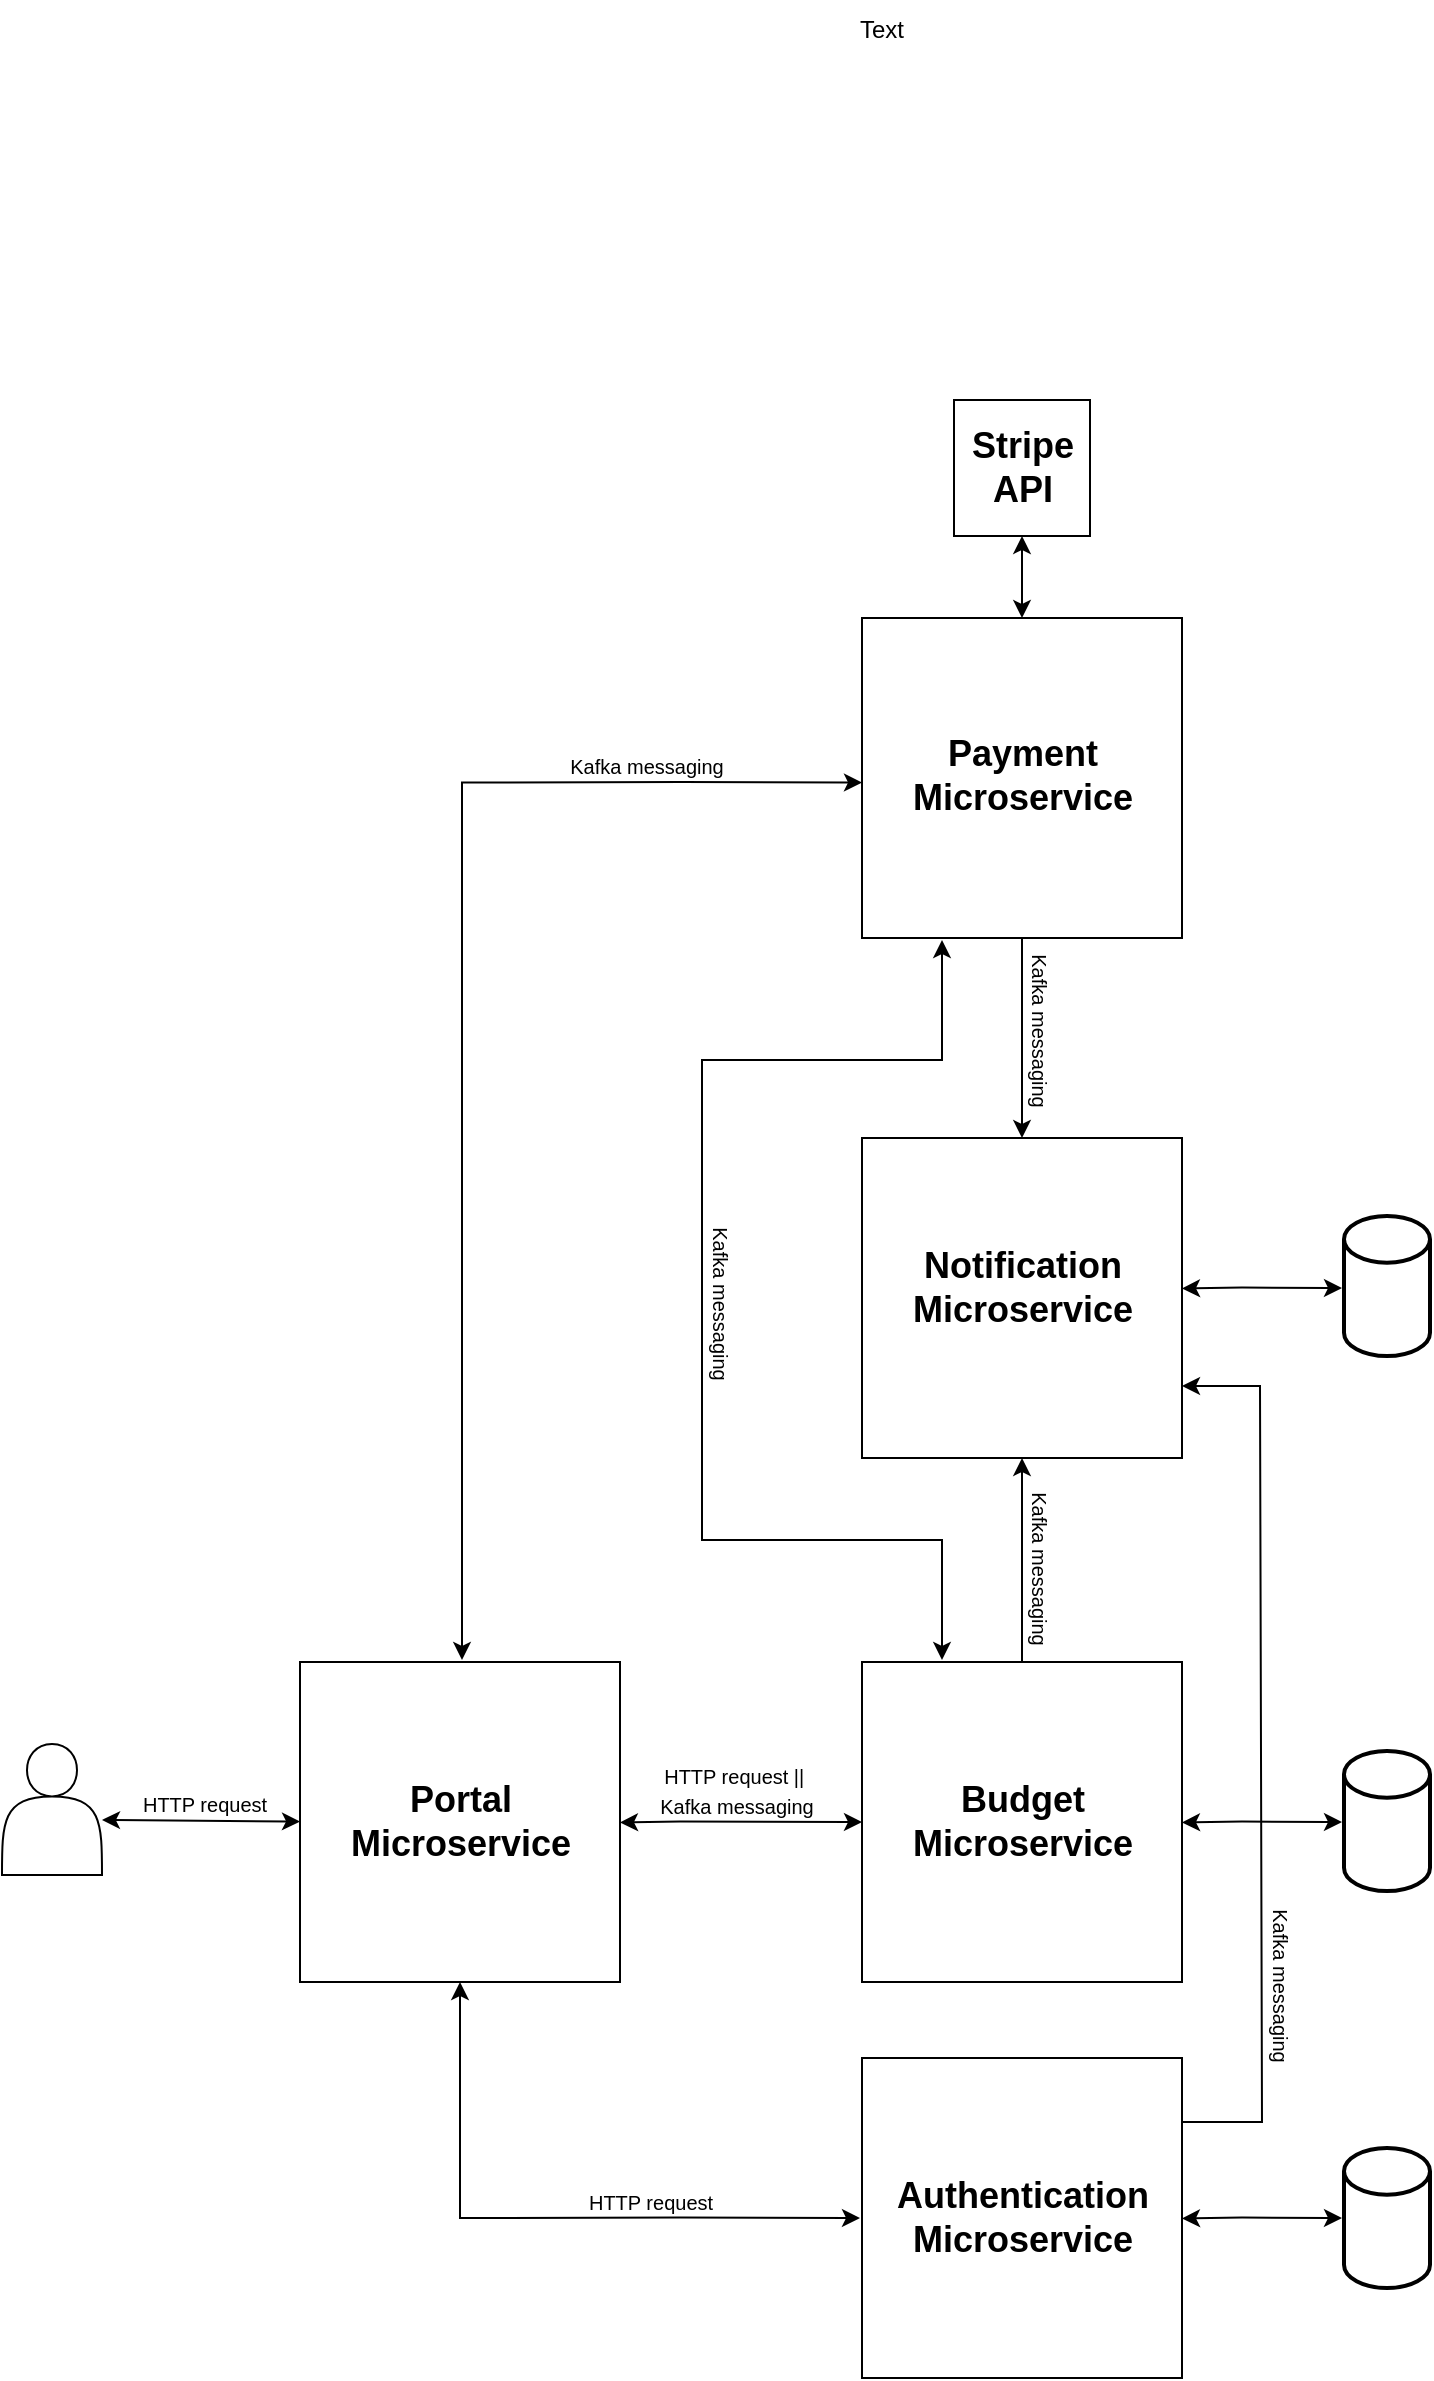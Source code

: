 <mxfile version="24.8.4">
  <diagram name="Page-1" id="SEh9UVj6TTWNKrk-7VKm">
    <mxGraphModel dx="818" dy="670" grid="0" gridSize="10" guides="1" tooltips="1" connect="1" arrows="1" fold="1" page="0" pageScale="1" pageWidth="827" pageHeight="1169" background="none" math="0" shadow="0">
      <root>
        <mxCell id="0" />
        <mxCell id="1" parent="0" />
        <mxCell id="y5lFJaWxc8QFZob6w4_z-1" value="" style="whiteSpace=wrap;html=1;aspect=fixed;" parent="1" vertex="1">
          <mxGeometry x="199" y="501" width="160" height="160" as="geometry" />
        </mxCell>
        <mxCell id="y5lFJaWxc8QFZob6w4_z-2" value="&lt;b&gt;&lt;font style=&quot;font-size: 18px;&quot;&gt;Portal&lt;br&gt;Microservice&lt;/font&gt;&lt;/b&gt;" style="text;html=1;align=center;verticalAlign=middle;whiteSpace=wrap;rounded=0;" parent="1" vertex="1">
          <mxGeometry x="221.5" y="533.5" width="115" height="95" as="geometry" />
        </mxCell>
        <mxCell id="y5lFJaWxc8QFZob6w4_z-3" value="" style="shape=actor;whiteSpace=wrap;html=1;" parent="1" vertex="1">
          <mxGeometry x="50" y="542" width="50" height="65.5" as="geometry" />
        </mxCell>
        <mxCell id="y5lFJaWxc8QFZob6w4_z-5" value="" style="endArrow=classic;startArrow=classic;html=1;rounded=0;entryX=0;entryY=0.5;entryDx=0;entryDy=0;" parent="1" edge="1">
          <mxGeometry width="50" height="50" relative="1" as="geometry">
            <mxPoint x="100" y="580" as="sourcePoint" />
            <mxPoint x="199" y="580.76" as="targetPoint" />
          </mxGeometry>
        </mxCell>
        <mxCell id="y5lFJaWxc8QFZob6w4_z-6" value="" style="whiteSpace=wrap;html=1;aspect=fixed;" parent="1" vertex="1">
          <mxGeometry x="480" y="-21" width="160" height="160" as="geometry" />
        </mxCell>
        <mxCell id="y5lFJaWxc8QFZob6w4_z-7" value="" style="whiteSpace=wrap;html=1;aspect=fixed;" parent="1" vertex="1">
          <mxGeometry x="480" y="501" width="160" height="160" as="geometry" />
        </mxCell>
        <mxCell id="y5lFJaWxc8QFZob6w4_z-8" value="" style="whiteSpace=wrap;html=1;aspect=fixed;" parent="1" vertex="1">
          <mxGeometry x="480" y="699" width="160" height="160" as="geometry" />
        </mxCell>
        <mxCell id="y5lFJaWxc8QFZob6w4_z-9" value="" style="endArrow=classic;startArrow=classic;html=1;rounded=0;entryX=0;entryY=0.5;entryDx=0;entryDy=0;" parent="1" target="y5lFJaWxc8QFZob6w4_z-7" edge="1">
          <mxGeometry width="50" height="50" relative="1" as="geometry">
            <mxPoint x="359" y="581.25" as="sourcePoint" />
            <mxPoint x="419" y="580.75" as="targetPoint" />
            <Array as="points">
              <mxPoint x="389" y="580.75" />
            </Array>
          </mxGeometry>
        </mxCell>
        <mxCell id="y5lFJaWxc8QFZob6w4_z-10" value="" style="endArrow=classic;startArrow=classic;html=1;rounded=0;" parent="1" edge="1">
          <mxGeometry width="50" height="50" relative="1" as="geometry">
            <mxPoint x="280" y="500" as="sourcePoint" />
            <mxPoint x="480" y="61.25" as="targetPoint" />
            <Array as="points">
              <mxPoint x="280" y="61.25" />
              <mxPoint x="390" y="61" />
            </Array>
          </mxGeometry>
        </mxCell>
        <mxCell id="y5lFJaWxc8QFZob6w4_z-11" value="" style="endArrow=classic;startArrow=classic;html=1;rounded=0;exitX=0.5;exitY=1;exitDx=0;exitDy=0;" parent="1" source="y5lFJaWxc8QFZob6w4_z-1" edge="1">
          <mxGeometry width="50" height="50" relative="1" as="geometry">
            <mxPoint x="279" y="619" as="sourcePoint" />
            <mxPoint x="479" y="779" as="targetPoint" />
            <Array as="points">
              <mxPoint x="279" y="779" />
              <mxPoint x="389" y="778.75" />
            </Array>
          </mxGeometry>
        </mxCell>
        <mxCell id="y5lFJaWxc8QFZob6w4_z-12" value="" style="endArrow=classic;startArrow=classic;html=1;rounded=0;entryX=0;entryY=0.5;entryDx=0;entryDy=0;" parent="1" edge="1">
          <mxGeometry width="50" height="50" relative="1" as="geometry">
            <mxPoint x="640" y="779.25" as="sourcePoint" />
            <mxPoint x="720" y="779" as="targetPoint" />
            <Array as="points">
              <mxPoint x="670" y="778.75" />
            </Array>
          </mxGeometry>
        </mxCell>
        <mxCell id="y5lFJaWxc8QFZob6w4_z-13" value="" style="endArrow=classic;startArrow=classic;html=1;rounded=0;entryX=0;entryY=0.5;entryDx=0;entryDy=0;" parent="1" edge="1">
          <mxGeometry width="50" height="50" relative="1" as="geometry">
            <mxPoint x="640" y="581.25" as="sourcePoint" />
            <mxPoint x="720" y="581" as="targetPoint" />
            <Array as="points">
              <mxPoint x="670" y="580.75" />
            </Array>
          </mxGeometry>
        </mxCell>
        <mxCell id="y5lFJaWxc8QFZob6w4_z-17" value="" style="strokeWidth=2;html=1;shape=mxgraph.flowchart.database;whiteSpace=wrap;" parent="1" vertex="1">
          <mxGeometry x="721" y="545.5" width="43" height="70" as="geometry" />
        </mxCell>
        <mxCell id="y5lFJaWxc8QFZob6w4_z-18" value="" style="strokeWidth=2;html=1;shape=mxgraph.flowchart.database;whiteSpace=wrap;" parent="1" vertex="1">
          <mxGeometry x="721" y="744" width="43" height="70" as="geometry" />
        </mxCell>
        <mxCell id="y5lFJaWxc8QFZob6w4_z-19" value="&lt;b&gt;&lt;font style=&quot;font-size: 18px;&quot;&gt;Payment&lt;br&gt;Microservice&lt;/font&gt;&lt;/b&gt;" style="text;html=1;align=center;verticalAlign=middle;whiteSpace=wrap;rounded=0;" parent="1" vertex="1">
          <mxGeometry x="502.5" y="10.5" width="115" height="95" as="geometry" />
        </mxCell>
        <mxCell id="y5lFJaWxc8QFZob6w4_z-20" value="&lt;b&gt;&lt;font style=&quot;font-size: 18px;&quot;&gt;Budget&lt;br&gt;Microservice&lt;/font&gt;&lt;/b&gt;" style="text;html=1;align=center;verticalAlign=middle;whiteSpace=wrap;rounded=0;" parent="1" vertex="1">
          <mxGeometry x="502.5" y="533" width="115" height="95" as="geometry" />
        </mxCell>
        <mxCell id="y5lFJaWxc8QFZob6w4_z-21" value="&lt;b&gt;&lt;font style=&quot;font-size: 18px;&quot;&gt;Authentication&lt;/font&gt;&lt;/b&gt;&lt;div&gt;&lt;b&gt;&lt;font style=&quot;font-size: 18px;&quot;&gt;Microservice&lt;/font&gt;&lt;/b&gt;&lt;/div&gt;" style="text;html=1;align=center;verticalAlign=middle;whiteSpace=wrap;rounded=0;" parent="1" vertex="1">
          <mxGeometry x="502.5" y="731.5" width="115" height="95" as="geometry" />
        </mxCell>
        <mxCell id="y5lFJaWxc8QFZob6w4_z-22" value="Text" style="text;html=1;align=center;verticalAlign=middle;whiteSpace=wrap;rounded=0;" parent="1" vertex="1">
          <mxGeometry x="460" y="-330" width="60" height="30" as="geometry" />
        </mxCell>
        <mxCell id="y5lFJaWxc8QFZob6w4_z-23" value="&lt;font style=&quot;font-size: 10px;&quot;&gt;HTTP request&lt;/font&gt;" style="text;html=1;align=center;verticalAlign=middle;whiteSpace=wrap;rounded=0;" parent="1" vertex="1">
          <mxGeometry x="333.25" y="756" width="82.5" height="30" as="geometry" />
        </mxCell>
        <mxCell id="y5lFJaWxc8QFZob6w4_z-24" value="&lt;font style=&quot;font-size: 10px;&quot;&gt;HTTP request ||&amp;nbsp;&lt;br&gt;Kafka messaging&lt;/font&gt;" style="text;html=1;align=center;verticalAlign=middle;whiteSpace=wrap;rounded=0;" parent="1" vertex="1">
          <mxGeometry x="372" y="549.5" width="91" height="30" as="geometry" />
        </mxCell>
        <mxCell id="y5lFJaWxc8QFZob6w4_z-25" value="&lt;font style=&quot;font-size: 10px;&quot;&gt;Kafka messaging&lt;/font&gt;" style="text;html=1;align=center;verticalAlign=middle;whiteSpace=wrap;rounded=0;" parent="1" vertex="1">
          <mxGeometry x="322" y="38" width="101" height="30" as="geometry" />
        </mxCell>
        <mxCell id="y5lFJaWxc8QFZob6w4_z-27" value="&lt;font style=&quot;font-size: 10px;&quot;&gt;Kafka messaging&lt;/font&gt;" style="text;html=1;align=center;verticalAlign=middle;whiteSpace=wrap;rounded=0;rotation=90;" parent="1" vertex="1">
          <mxGeometry x="524.5" y="428" width="89" height="52" as="geometry" />
        </mxCell>
        <mxCell id="XbRsqDjSk2JQRt8T-cGT-3" value="" style="whiteSpace=wrap;html=1;aspect=fixed;" parent="1" vertex="1">
          <mxGeometry x="480" y="239" width="160" height="160" as="geometry" />
        </mxCell>
        <mxCell id="XbRsqDjSk2JQRt8T-cGT-4" value="" style="endArrow=classic;startArrow=classic;html=1;rounded=0;entryX=0;entryY=0.5;entryDx=0;entryDy=0;" parent="1" edge="1">
          <mxGeometry width="50" height="50" relative="1" as="geometry">
            <mxPoint x="640" y="314.25" as="sourcePoint" />
            <mxPoint x="720" y="314" as="targetPoint" />
            <Array as="points">
              <mxPoint x="670" y="313.75" />
            </Array>
          </mxGeometry>
        </mxCell>
        <mxCell id="XbRsqDjSk2JQRt8T-cGT-5" value="&lt;b&gt;&lt;font style=&quot;font-size: 18px;&quot;&gt;Notification&lt;/font&gt;&lt;/b&gt;&lt;div&gt;&lt;b&gt;&lt;font style=&quot;font-size: 18px;&quot;&gt;Microservice&lt;/font&gt;&lt;/b&gt;&lt;/div&gt;" style="text;html=1;align=center;verticalAlign=middle;whiteSpace=wrap;rounded=0;" parent="1" vertex="1">
          <mxGeometry x="502.5" y="266.5" width="115" height="95" as="geometry" />
        </mxCell>
        <mxCell id="XbRsqDjSk2JQRt8T-cGT-6" value="" style="strokeWidth=2;html=1;shape=mxgraph.flowchart.database;whiteSpace=wrap;" parent="1" vertex="1">
          <mxGeometry x="721" y="278" width="43" height="70" as="geometry" />
        </mxCell>
        <mxCell id="XbRsqDjSk2JQRt8T-cGT-13" value="" style="endArrow=classic;startArrow=none;html=1;rounded=0;exitX=0.5;exitY=0;exitDx=0;exitDy=0;entryX=0.5;entryY=1;entryDx=0;entryDy=0;startFill=0;endFill=1;" parent="1" source="y5lFJaWxc8QFZob6w4_z-7" target="XbRsqDjSk2JQRt8T-cGT-3" edge="1">
          <mxGeometry width="50" height="50" relative="1" as="geometry">
            <mxPoint x="513" y="472" as="sourcePoint" />
            <mxPoint x="563" y="422" as="targetPoint" />
          </mxGeometry>
        </mxCell>
        <mxCell id="XbRsqDjSk2JQRt8T-cGT-14" value="&lt;font style=&quot;font-size: 10px;&quot;&gt;Kafka messaging&lt;/font&gt;" style="text;html=1;align=center;verticalAlign=middle;whiteSpace=wrap;rounded=0;rotation=90;" parent="1" vertex="1">
          <mxGeometry x="524.5" y="159" width="89" height="52" as="geometry" />
        </mxCell>
        <mxCell id="XbRsqDjSk2JQRt8T-cGT-15" value="" style="endArrow=none;startArrow=classic;html=1;rounded=0;entryX=0.5;entryY=1;entryDx=0;entryDy=0;exitX=0.5;exitY=0;exitDx=0;exitDy=0;startFill=1;endFill=0;" parent="1" source="XbRsqDjSk2JQRt8T-cGT-3" target="y5lFJaWxc8QFZob6w4_z-6" edge="1">
          <mxGeometry width="50" height="50" relative="1" as="geometry">
            <mxPoint x="465" y="200" as="sourcePoint" />
            <mxPoint x="515" y="150" as="targetPoint" />
          </mxGeometry>
        </mxCell>
        <mxCell id="XbRsqDjSk2JQRt8T-cGT-16" value="&lt;font style=&quot;font-size: 10px;&quot;&gt;HTTP request&lt;/font&gt;" style="text;html=1;align=center;verticalAlign=middle;whiteSpace=wrap;rounded=0;" parent="1" vertex="1">
          <mxGeometry x="109.5" y="557" width="82.5" height="30" as="geometry" />
        </mxCell>
        <mxCell id="XbRsqDjSk2JQRt8T-cGT-18" value="" style="endArrow=classic;html=1;rounded=0;startArrow=classic;startFill=1;" parent="1" edge="1">
          <mxGeometry width="50" height="50" relative="1" as="geometry">
            <mxPoint x="520" y="140" as="sourcePoint" />
            <mxPoint x="520" y="500" as="targetPoint" />
            <Array as="points">
              <mxPoint x="520" y="200" />
              <mxPoint x="400" y="200" />
              <mxPoint x="400" y="440" />
              <mxPoint x="520" y="440" />
            </Array>
          </mxGeometry>
        </mxCell>
        <mxCell id="XbRsqDjSk2JQRt8T-cGT-19" value="&lt;font style=&quot;font-size: 10px;&quot;&gt;Kafka messaging&lt;/font&gt;" style="text;html=1;align=center;verticalAlign=middle;whiteSpace=wrap;rounded=0;rotation=90;" parent="1" vertex="1">
          <mxGeometry x="365" y="296" width="89" height="52" as="geometry" />
        </mxCell>
        <mxCell id="OUzyZiWd4LkfnDFV4czM-1" value="" style="endArrow=classic;html=1;rounded=0;" parent="1" edge="1">
          <mxGeometry width="50" height="50" relative="1" as="geometry">
            <mxPoint x="640" y="731" as="sourcePoint" />
            <mxPoint x="640" y="363" as="targetPoint" />
            <Array as="points">
              <mxPoint x="680" y="731" />
              <mxPoint x="679" y="363" />
            </Array>
          </mxGeometry>
        </mxCell>
        <mxCell id="OUzyZiWd4LkfnDFV4czM-2" value="&lt;font style=&quot;font-size: 10px;&quot;&gt;Kafka messaging&lt;/font&gt;" style="text;html=1;align=center;verticalAlign=middle;whiteSpace=wrap;rounded=0;rotation=90;" parent="1" vertex="1">
          <mxGeometry x="645" y="637" width="89" height="52" as="geometry" />
        </mxCell>
        <mxCell id="mx-fiauWX2-0beVSpEYA-1" value="" style="whiteSpace=wrap;html=1;aspect=fixed;" parent="1" vertex="1">
          <mxGeometry x="526" y="-130" width="68" height="68" as="geometry" />
        </mxCell>
        <mxCell id="mx-fiauWX2-0beVSpEYA-2" value="&lt;span style=&quot;font-size: 18px;&quot;&gt;&lt;b&gt;Stripe&lt;br&gt;API&lt;/b&gt;&lt;/span&gt;" style="text;html=1;align=center;verticalAlign=middle;whiteSpace=wrap;rounded=0;" parent="1" vertex="1">
          <mxGeometry x="528.62" y="-124" width="62.75" height="56" as="geometry" />
        </mxCell>
        <mxCell id="mx-fiauWX2-0beVSpEYA-3" value="" style="endArrow=classic;startArrow=classic;html=1;rounded=0;entryX=0.5;entryY=1;entryDx=0;entryDy=0;exitX=0.5;exitY=0;exitDx=0;exitDy=0;" parent="1" source="y5lFJaWxc8QFZob6w4_z-6" target="mx-fiauWX2-0beVSpEYA-1" edge="1">
          <mxGeometry width="50" height="50" relative="1" as="geometry">
            <mxPoint x="560" y="-41.5" as="sourcePoint" />
            <mxPoint x="640" y="-41.75" as="targetPoint" />
            <Array as="points" />
          </mxGeometry>
        </mxCell>
      </root>
    </mxGraphModel>
  </diagram>
</mxfile>

